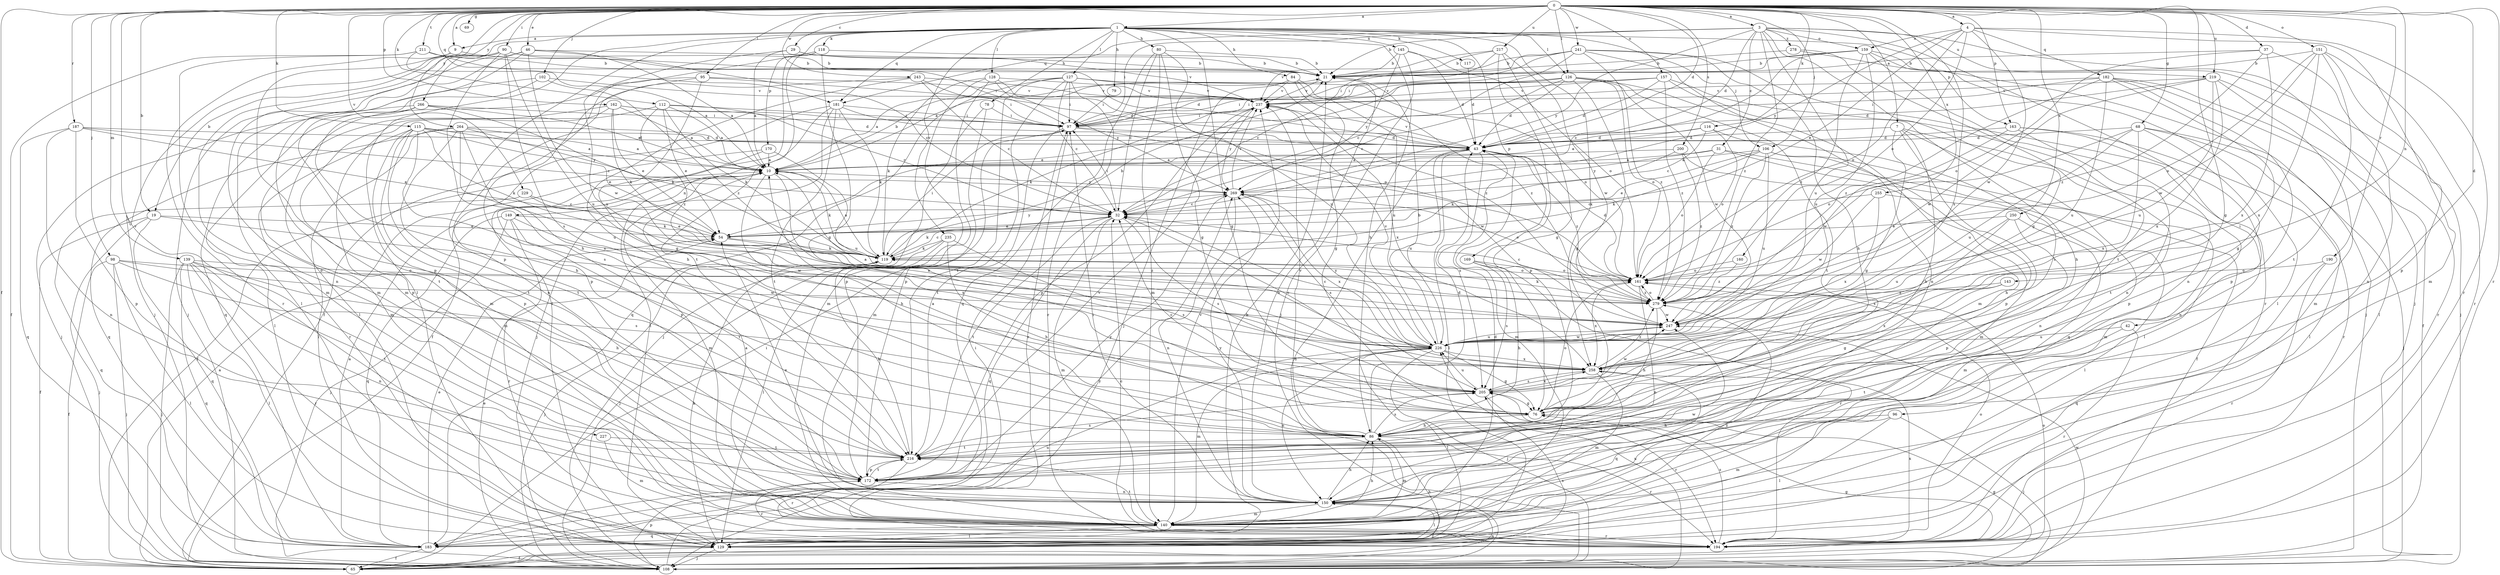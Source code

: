 strict digraph  {
0;
1;
3;
4;
7;
9;
10;
19;
21;
29;
31;
32;
37;
42;
43;
46;
54;
65;
68;
69;
76;
78;
79;
80;
84;
86;
90;
95;
96;
97;
98;
102;
106;
108;
112;
115;
116;
117;
118;
119;
126;
127;
128;
129;
139;
140;
143;
145;
149;
150;
151;
157;
159;
160;
161;
162;
163;
169;
170;
172;
181;
182;
183;
187;
190;
194;
200;
205;
211;
216;
217;
219;
226;
227;
229;
235;
237;
241;
243;
247;
250;
255;
258;
264;
266;
269;
278;
279;
0 -> 1  [label=a];
0 -> 3  [label=a];
0 -> 4  [label=a];
0 -> 7  [label=a];
0 -> 9  [label=a];
0 -> 19  [label=b];
0 -> 29  [label=c];
0 -> 37  [label=d];
0 -> 42  [label=d];
0 -> 43  [label=d];
0 -> 46  [label=e];
0 -> 65  [label=f];
0 -> 68  [label=g];
0 -> 69  [label=g];
0 -> 76  [label=g];
0 -> 90  [label=i];
0 -> 95  [label=i];
0 -> 98  [label=j];
0 -> 102  [label=j];
0 -> 106  [label=j];
0 -> 112  [label=k];
0 -> 115  [label=k];
0 -> 116  [label=k];
0 -> 126  [label=l];
0 -> 139  [label=m];
0 -> 143  [label=n];
0 -> 151  [label=o];
0 -> 157  [label=o];
0 -> 162  [label=p];
0 -> 163  [label=p];
0 -> 181  [label=q];
0 -> 187  [label=r];
0 -> 190  [label=r];
0 -> 194  [label=r];
0 -> 200  [label=s];
0 -> 205  [label=s];
0 -> 211  [label=t];
0 -> 217  [label=u];
0 -> 219  [label=u];
0 -> 227  [label=v];
0 -> 229  [label=v];
0 -> 241  [label=w];
0 -> 243  [label=w];
0 -> 250  [label=x];
0 -> 255  [label=x];
0 -> 264  [label=y];
0 -> 266  [label=y];
1 -> 9  [label=a];
1 -> 19  [label=b];
1 -> 76  [label=g];
1 -> 78  [label=h];
1 -> 79  [label=h];
1 -> 80  [label=h];
1 -> 84  [label=h];
1 -> 86  [label=h];
1 -> 106  [label=j];
1 -> 117  [label=k];
1 -> 118  [label=k];
1 -> 126  [label=l];
1 -> 127  [label=l];
1 -> 128  [label=l];
1 -> 129  [label=l];
1 -> 145  [label=n];
1 -> 163  [label=p];
1 -> 169  [label=p];
1 -> 170  [label=p];
1 -> 172  [label=p];
1 -> 181  [label=q];
1 -> 235  [label=v];
1 -> 258  [label=x];
3 -> 21  [label=b];
3 -> 31  [label=c];
3 -> 43  [label=d];
3 -> 76  [label=g];
3 -> 96  [label=i];
3 -> 97  [label=i];
3 -> 108  [label=j];
3 -> 159  [label=o];
3 -> 181  [label=q];
3 -> 219  [label=u];
3 -> 226  [label=u];
3 -> 269  [label=y];
3 -> 278  [label=z];
3 -> 279  [label=z];
4 -> 54  [label=e];
4 -> 140  [label=m];
4 -> 159  [label=o];
4 -> 160  [label=o];
4 -> 161  [label=o];
4 -> 182  [label=q];
4 -> 194  [label=r];
4 -> 247  [label=w];
4 -> 269  [label=y];
7 -> 43  [label=d];
7 -> 76  [label=g];
7 -> 86  [label=h];
7 -> 129  [label=l];
7 -> 172  [label=p];
7 -> 183  [label=q];
9 -> 21  [label=b];
9 -> 172  [label=p];
9 -> 194  [label=r];
10 -> 21  [label=b];
10 -> 86  [label=h];
10 -> 119  [label=k];
10 -> 140  [label=m];
10 -> 149  [label=n];
10 -> 258  [label=x];
10 -> 269  [label=y];
19 -> 54  [label=e];
19 -> 65  [label=f];
19 -> 108  [label=j];
19 -> 183  [label=q];
19 -> 247  [label=w];
21 -> 237  [label=v];
29 -> 10  [label=a];
29 -> 21  [label=b];
29 -> 226  [label=u];
29 -> 237  [label=v];
31 -> 10  [label=a];
31 -> 65  [label=f];
31 -> 150  [label=n];
31 -> 161  [label=o];
31 -> 269  [label=y];
32 -> 54  [label=e];
32 -> 97  [label=i];
32 -> 119  [label=k];
32 -> 140  [label=m];
32 -> 183  [label=q];
32 -> 205  [label=s];
32 -> 216  [label=t];
37 -> 21  [label=b];
37 -> 150  [label=n];
37 -> 161  [label=o];
37 -> 258  [label=x];
37 -> 279  [label=z];
42 -> 194  [label=r];
42 -> 216  [label=t];
42 -> 226  [label=u];
43 -> 10  [label=a];
43 -> 129  [label=l];
43 -> 140  [label=m];
43 -> 205  [label=s];
43 -> 226  [label=u];
43 -> 237  [label=v];
43 -> 279  [label=z];
46 -> 10  [label=a];
46 -> 21  [label=b];
46 -> 32  [label=c];
46 -> 108  [label=j];
46 -> 129  [label=l];
46 -> 140  [label=m];
46 -> 247  [label=w];
54 -> 119  [label=k];
54 -> 269  [label=y];
54 -> 279  [label=z];
65 -> 10  [label=a];
65 -> 76  [label=g];
65 -> 97  [label=i];
65 -> 161  [label=o];
65 -> 205  [label=s];
65 -> 269  [label=y];
68 -> 43  [label=d];
68 -> 108  [label=j];
68 -> 129  [label=l];
68 -> 161  [label=o];
68 -> 172  [label=p];
68 -> 226  [label=u];
68 -> 258  [label=x];
76 -> 32  [label=c];
76 -> 86  [label=h];
76 -> 161  [label=o];
78 -> 97  [label=i];
78 -> 108  [label=j];
78 -> 140  [label=m];
79 -> 97  [label=i];
80 -> 21  [label=b];
80 -> 32  [label=c];
80 -> 76  [label=g];
80 -> 140  [label=m];
80 -> 183  [label=q];
80 -> 226  [label=u];
84 -> 76  [label=g];
84 -> 108  [label=j];
84 -> 226  [label=u];
84 -> 237  [label=v];
84 -> 279  [label=z];
86 -> 10  [label=a];
86 -> 43  [label=d];
86 -> 140  [label=m];
86 -> 194  [label=r];
86 -> 205  [label=s];
86 -> 216  [label=t];
86 -> 237  [label=v];
90 -> 21  [label=b];
90 -> 86  [label=h];
90 -> 97  [label=i];
90 -> 108  [label=j];
90 -> 140  [label=m];
90 -> 150  [label=n];
90 -> 205  [label=s];
90 -> 226  [label=u];
95 -> 43  [label=d];
95 -> 76  [label=g];
95 -> 129  [label=l];
95 -> 150  [label=n];
95 -> 237  [label=v];
96 -> 86  [label=h];
96 -> 108  [label=j];
96 -> 129  [label=l];
96 -> 140  [label=m];
97 -> 43  [label=d];
97 -> 194  [label=r];
97 -> 216  [label=t];
97 -> 247  [label=w];
98 -> 65  [label=f];
98 -> 86  [label=h];
98 -> 108  [label=j];
98 -> 129  [label=l];
98 -> 161  [label=o];
98 -> 247  [label=w];
102 -> 140  [label=m];
102 -> 183  [label=q];
102 -> 237  [label=v];
102 -> 279  [label=z];
106 -> 10  [label=a];
106 -> 54  [label=e];
106 -> 86  [label=h];
106 -> 119  [label=k];
106 -> 140  [label=m];
106 -> 226  [label=u];
106 -> 279  [label=z];
108 -> 43  [label=d];
108 -> 54  [label=e];
108 -> 76  [label=g];
108 -> 97  [label=i];
108 -> 150  [label=n];
108 -> 172  [label=p];
108 -> 226  [label=u];
108 -> 247  [label=w];
112 -> 10  [label=a];
112 -> 32  [label=c];
112 -> 54  [label=e];
112 -> 97  [label=i];
112 -> 119  [label=k];
112 -> 172  [label=p];
112 -> 279  [label=z];
115 -> 10  [label=a];
115 -> 43  [label=d];
115 -> 54  [label=e];
115 -> 119  [label=k];
115 -> 140  [label=m];
115 -> 172  [label=p];
115 -> 194  [label=r];
115 -> 205  [label=s];
115 -> 216  [label=t];
116 -> 10  [label=a];
116 -> 32  [label=c];
116 -> 43  [label=d];
116 -> 161  [label=o];
116 -> 205  [label=s];
117 -> 43  [label=d];
118 -> 21  [label=b];
118 -> 65  [label=f];
118 -> 76  [label=g];
118 -> 129  [label=l];
118 -> 216  [label=t];
119 -> 10  [label=a];
119 -> 21  [label=b];
119 -> 32  [label=c];
119 -> 97  [label=i];
119 -> 108  [label=j];
119 -> 161  [label=o];
126 -> 32  [label=c];
126 -> 43  [label=d];
126 -> 54  [label=e];
126 -> 76  [label=g];
126 -> 97  [label=i];
126 -> 140  [label=m];
126 -> 161  [label=o];
126 -> 216  [label=t];
126 -> 237  [label=v];
126 -> 247  [label=w];
127 -> 10  [label=a];
127 -> 32  [label=c];
127 -> 97  [label=i];
127 -> 161  [label=o];
127 -> 172  [label=p];
127 -> 183  [label=q];
127 -> 194  [label=r];
127 -> 216  [label=t];
127 -> 237  [label=v];
127 -> 279  [label=z];
128 -> 119  [label=k];
128 -> 140  [label=m];
128 -> 161  [label=o];
128 -> 172  [label=p];
128 -> 237  [label=v];
128 -> 269  [label=y];
129 -> 21  [label=b];
129 -> 65  [label=f];
129 -> 86  [label=h];
129 -> 108  [label=j];
129 -> 119  [label=k];
139 -> 108  [label=j];
139 -> 129  [label=l];
139 -> 150  [label=n];
139 -> 161  [label=o];
139 -> 183  [label=q];
139 -> 194  [label=r];
139 -> 205  [label=s];
139 -> 216  [label=t];
140 -> 10  [label=a];
140 -> 43  [label=d];
140 -> 86  [label=h];
140 -> 129  [label=l];
140 -> 183  [label=q];
140 -> 194  [label=r];
140 -> 216  [label=t];
140 -> 237  [label=v];
143 -> 76  [label=g];
143 -> 258  [label=x];
143 -> 279  [label=z];
145 -> 21  [label=b];
145 -> 43  [label=d];
145 -> 108  [label=j];
145 -> 161  [label=o];
145 -> 269  [label=y];
149 -> 54  [label=e];
149 -> 108  [label=j];
149 -> 183  [label=q];
149 -> 194  [label=r];
149 -> 216  [label=t];
149 -> 258  [label=x];
150 -> 21  [label=b];
150 -> 54  [label=e];
150 -> 65  [label=f];
150 -> 86  [label=h];
150 -> 97  [label=i];
150 -> 129  [label=l];
150 -> 140  [label=m];
150 -> 247  [label=w];
150 -> 269  [label=y];
151 -> 21  [label=b];
151 -> 161  [label=o];
151 -> 172  [label=p];
151 -> 194  [label=r];
151 -> 216  [label=t];
151 -> 247  [label=w];
151 -> 258  [label=x];
157 -> 43  [label=d];
157 -> 86  [label=h];
157 -> 97  [label=i];
157 -> 150  [label=n];
157 -> 237  [label=v];
157 -> 279  [label=z];
159 -> 21  [label=b];
159 -> 32  [label=c];
159 -> 97  [label=i];
159 -> 108  [label=j];
159 -> 129  [label=l];
159 -> 150  [label=n];
159 -> 226  [label=u];
159 -> 279  [label=z];
160 -> 161  [label=o];
160 -> 279  [label=z];
161 -> 43  [label=d];
161 -> 150  [label=n];
161 -> 258  [label=x];
161 -> 279  [label=z];
162 -> 10  [label=a];
162 -> 43  [label=d];
162 -> 54  [label=e];
162 -> 97  [label=i];
162 -> 119  [label=k];
162 -> 140  [label=m];
162 -> 216  [label=t];
163 -> 43  [label=d];
163 -> 150  [label=n];
163 -> 194  [label=r];
163 -> 216  [label=t];
163 -> 247  [label=w];
169 -> 86  [label=h];
169 -> 161  [label=o];
169 -> 194  [label=r];
169 -> 205  [label=s];
170 -> 10  [label=a];
170 -> 65  [label=f];
170 -> 172  [label=p];
170 -> 226  [label=u];
172 -> 150  [label=n];
172 -> 194  [label=r];
172 -> 216  [label=t];
172 -> 237  [label=v];
172 -> 269  [label=y];
181 -> 43  [label=d];
181 -> 65  [label=f];
181 -> 97  [label=i];
181 -> 108  [label=j];
181 -> 119  [label=k];
181 -> 129  [label=l];
181 -> 216  [label=t];
182 -> 65  [label=f];
182 -> 76  [label=g];
182 -> 97  [label=i];
182 -> 129  [label=l];
182 -> 172  [label=p];
182 -> 226  [label=u];
182 -> 237  [label=v];
182 -> 279  [label=z];
183 -> 10  [label=a];
183 -> 54  [label=e];
183 -> 65  [label=f];
183 -> 226  [label=u];
183 -> 279  [label=z];
187 -> 32  [label=c];
187 -> 43  [label=d];
187 -> 54  [label=e];
187 -> 150  [label=n];
187 -> 172  [label=p];
187 -> 183  [label=q];
190 -> 161  [label=o];
190 -> 183  [label=q];
190 -> 194  [label=r];
194 -> 32  [label=c];
194 -> 161  [label=o];
194 -> 205  [label=s];
194 -> 258  [label=x];
200 -> 10  [label=a];
200 -> 119  [label=k];
200 -> 140  [label=m];
200 -> 279  [label=z];
205 -> 76  [label=g];
205 -> 194  [label=r];
205 -> 226  [label=u];
205 -> 247  [label=w];
205 -> 258  [label=x];
211 -> 10  [label=a];
211 -> 21  [label=b];
211 -> 43  [label=d];
211 -> 65  [label=f];
211 -> 140  [label=m];
216 -> 119  [label=k];
216 -> 172  [label=p];
216 -> 194  [label=r];
216 -> 205  [label=s];
217 -> 21  [label=b];
217 -> 32  [label=c];
217 -> 76  [label=g];
217 -> 172  [label=p];
217 -> 237  [label=v];
217 -> 247  [label=w];
219 -> 43  [label=d];
219 -> 140  [label=m];
219 -> 194  [label=r];
219 -> 226  [label=u];
219 -> 237  [label=v];
219 -> 247  [label=w];
219 -> 258  [label=x];
226 -> 10  [label=a];
226 -> 21  [label=b];
226 -> 32  [label=c];
226 -> 76  [label=g];
226 -> 108  [label=j];
226 -> 129  [label=l];
226 -> 140  [label=m];
226 -> 150  [label=n];
226 -> 237  [label=v];
226 -> 247  [label=w];
226 -> 258  [label=x];
226 -> 269  [label=y];
227 -> 140  [label=m];
227 -> 216  [label=t];
229 -> 32  [label=c];
229 -> 119  [label=k];
229 -> 183  [label=q];
235 -> 86  [label=h];
235 -> 108  [label=j];
235 -> 119  [label=k];
235 -> 129  [label=l];
235 -> 205  [label=s];
237 -> 97  [label=i];
237 -> 119  [label=k];
237 -> 172  [label=p];
237 -> 258  [label=x];
237 -> 269  [label=y];
241 -> 10  [label=a];
241 -> 21  [label=b];
241 -> 32  [label=c];
241 -> 86  [label=h];
241 -> 97  [label=i];
241 -> 150  [label=n];
241 -> 194  [label=r];
241 -> 279  [label=z];
243 -> 32  [label=c];
243 -> 86  [label=h];
243 -> 97  [label=i];
243 -> 172  [label=p];
243 -> 237  [label=v];
247 -> 226  [label=u];
250 -> 54  [label=e];
250 -> 140  [label=m];
250 -> 172  [label=p];
250 -> 205  [label=s];
250 -> 226  [label=u];
255 -> 32  [label=c];
255 -> 129  [label=l];
255 -> 247  [label=w];
255 -> 258  [label=x];
258 -> 32  [label=c];
258 -> 140  [label=m];
258 -> 183  [label=q];
258 -> 205  [label=s];
258 -> 279  [label=z];
264 -> 10  [label=a];
264 -> 43  [label=d];
264 -> 129  [label=l];
264 -> 183  [label=q];
264 -> 216  [label=t];
264 -> 226  [label=u];
264 -> 258  [label=x];
264 -> 269  [label=y];
266 -> 10  [label=a];
266 -> 86  [label=h];
266 -> 97  [label=i];
266 -> 108  [label=j];
266 -> 119  [label=k];
266 -> 129  [label=l];
269 -> 32  [label=c];
269 -> 150  [label=n];
269 -> 161  [label=o];
269 -> 205  [label=s];
269 -> 237  [label=v];
269 -> 258  [label=x];
278 -> 21  [label=b];
278 -> 108  [label=j];
278 -> 216  [label=t];
279 -> 32  [label=c];
279 -> 86  [label=h];
279 -> 119  [label=k];
279 -> 161  [label=o];
279 -> 247  [label=w];
}
